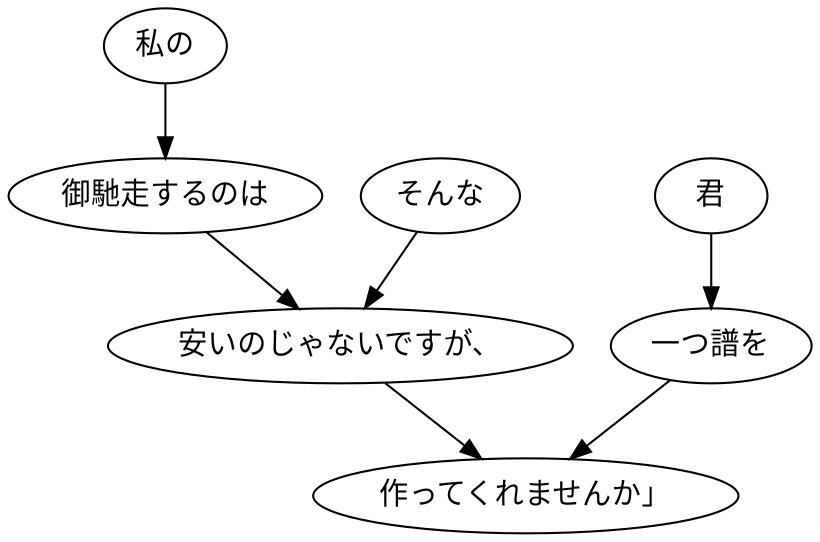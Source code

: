 digraph graph9003 {
	node0 [label="私の"];
	node1 [label="御馳走するのは"];
	node2 [label="そんな"];
	node3 [label="安いのじゃないですが、"];
	node4 [label="君"];
	node5 [label="一つ譜を"];
	node6 [label="作ってくれませんか」"];
	node0 -> node1;
	node1 -> node3;
	node2 -> node3;
	node3 -> node6;
	node4 -> node5;
	node5 -> node6;
}
